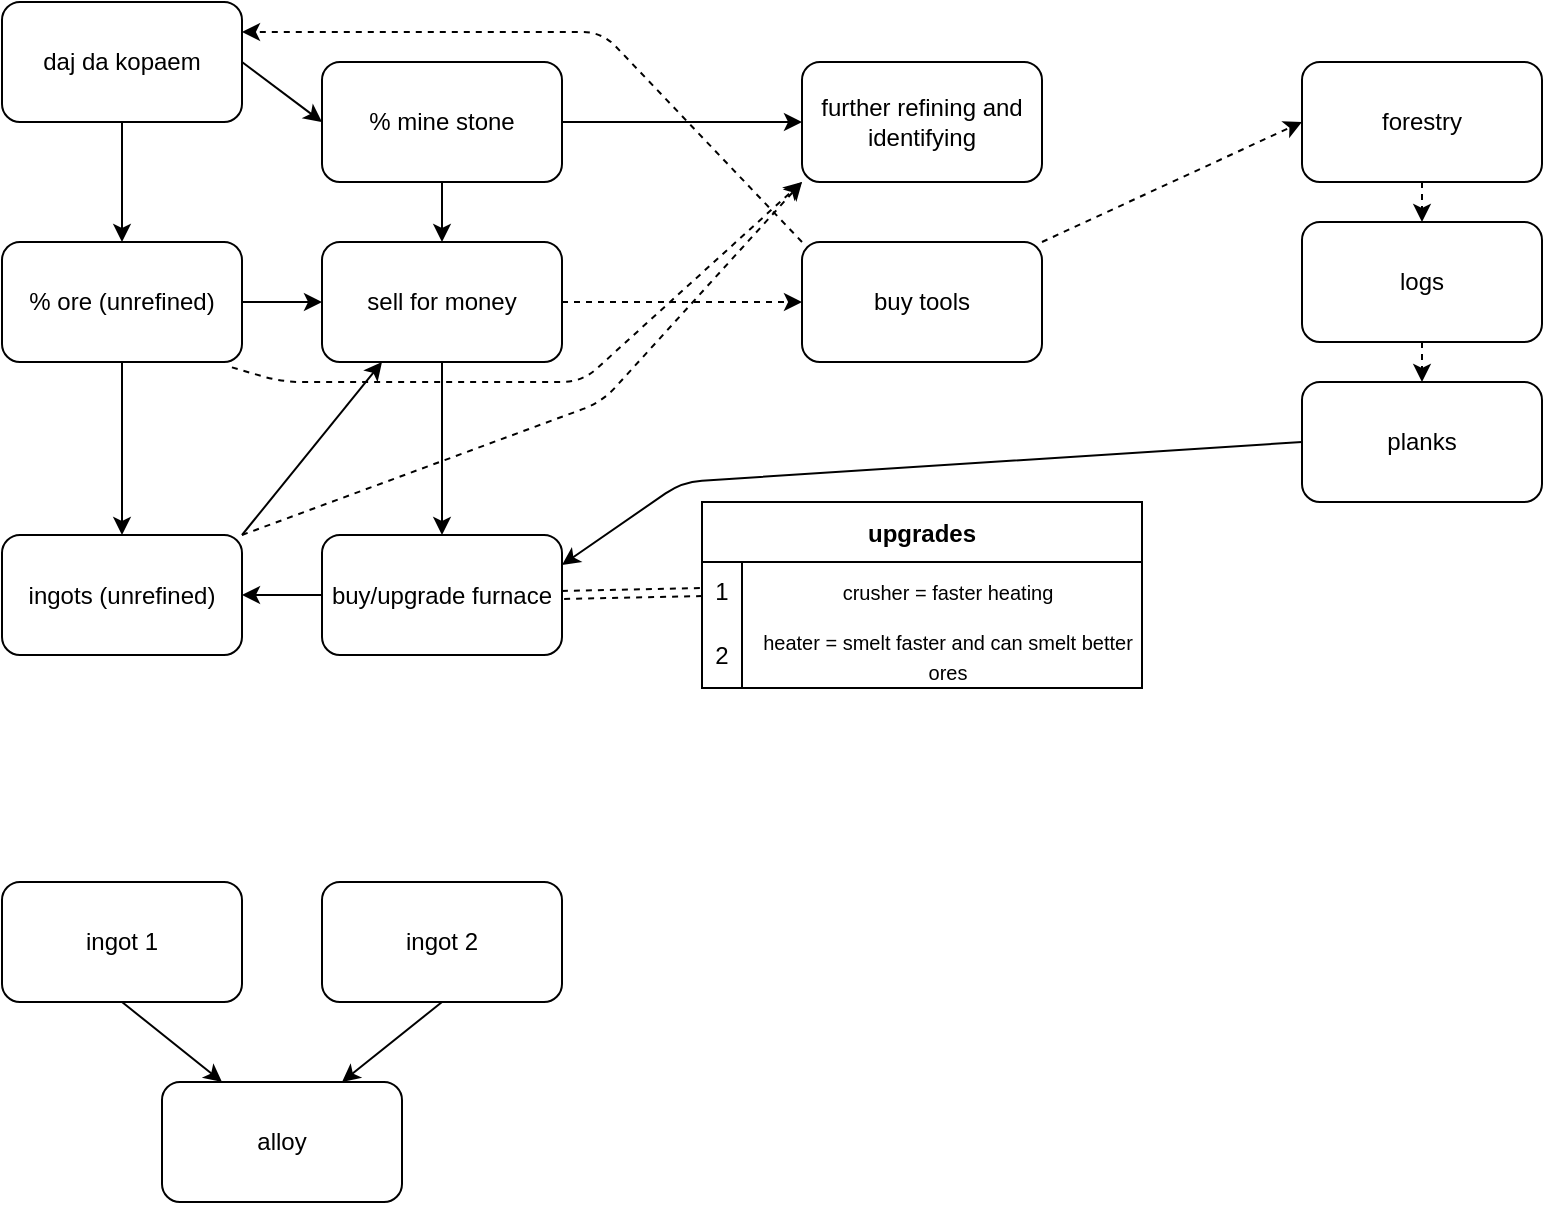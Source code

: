 <mxfile>
    <diagram id="NO4EvTir3MywnuBXI-Pz" name="beginer game loop">
        <mxGraphModel dx="804" dy="607" grid="1" gridSize="10" guides="1" tooltips="1" connect="1" arrows="1" fold="1" page="1" pageScale="1" pageWidth="850" pageHeight="1100" math="0" shadow="0">
            <root>
                <mxCell id="0"/>
                <mxCell id="1" parent="0"/>
                <mxCell id="9" style="edgeStyle=none;html=1;exitX=1;exitY=0.5;exitDx=0;exitDy=0;entryX=0;entryY=0.5;entryDx=0;entryDy=0;" parent="1" source="3" target="6" edge="1">
                    <mxGeometry relative="1" as="geometry"/>
                </mxCell>
                <mxCell id="11" style="edgeStyle=none;html=1;exitX=0.5;exitY=1;exitDx=0;exitDy=0;" parent="1" source="3" target="4" edge="1">
                    <mxGeometry relative="1" as="geometry"/>
                </mxCell>
                <mxCell id="3" value="daj da kopaem" style="rounded=1;whiteSpace=wrap;html=1;" parent="1" vertex="1">
                    <mxGeometry x="40" y="10" width="120" height="60" as="geometry"/>
                </mxCell>
                <mxCell id="13" style="edgeStyle=none;html=1;exitX=1;exitY=0.5;exitDx=0;exitDy=0;" parent="1" source="4" target="5" edge="1">
                    <mxGeometry relative="1" as="geometry"/>
                </mxCell>
                <mxCell id="1tbJOsLMWcNPHLjD6MKt-24" style="edgeStyle=none;html=1;exitX=0.5;exitY=1;exitDx=0;exitDy=0;entryX=0.5;entryY=0;entryDx=0;entryDy=0;" parent="1" source="4" target="2VwgIH1GKMulL0R6UjZV-17" edge="1">
                    <mxGeometry relative="1" as="geometry"/>
                </mxCell>
                <mxCell id="4" value="% ore (unrefined)" style="rounded=1;whiteSpace=wrap;html=1;" parent="1" vertex="1">
                    <mxGeometry x="40" y="130" width="120" height="60" as="geometry"/>
                </mxCell>
                <mxCell id="2VwgIH1GKMulL0R6UjZV-16" style="edgeStyle=none;html=1;exitX=0.5;exitY=1;exitDx=0;exitDy=0;" parent="1" source="5" target="2VwgIH1GKMulL0R6UjZV-15" edge="1">
                    <mxGeometry relative="1" as="geometry"/>
                </mxCell>
                <mxCell id="20" style="edgeStyle=none;html=1;exitX=1;exitY=0.5;exitDx=0;exitDy=0;entryX=0;entryY=0.5;entryDx=0;entryDy=0;dashed=1;" parent="1" source="5" target="19" edge="1">
                    <mxGeometry relative="1" as="geometry"/>
                </mxCell>
                <mxCell id="5" value="sell for money" style="rounded=1;whiteSpace=wrap;html=1;" parent="1" vertex="1">
                    <mxGeometry x="200" y="130" width="120" height="60" as="geometry"/>
                </mxCell>
                <mxCell id="10" style="edgeStyle=none;html=1;exitX=0.5;exitY=1;exitDx=0;exitDy=0;" parent="1" source="6" target="5" edge="1">
                    <mxGeometry relative="1" as="geometry"/>
                </mxCell>
                <mxCell id="15" style="edgeStyle=none;html=1;exitX=1;exitY=0.5;exitDx=0;exitDy=0;entryX=0;entryY=0.5;entryDx=0;entryDy=0;" parent="1" source="6" target="14" edge="1">
                    <mxGeometry relative="1" as="geometry"/>
                </mxCell>
                <mxCell id="6" value="% mine stone" style="rounded=1;whiteSpace=wrap;html=1;" parent="1" vertex="1">
                    <mxGeometry x="200" y="40" width="120" height="60" as="geometry"/>
                </mxCell>
                <mxCell id="14" value="further refining and identifying" style="rounded=1;whiteSpace=wrap;html=1;" parent="1" vertex="1">
                    <mxGeometry x="440" y="40" width="120" height="60" as="geometry"/>
                </mxCell>
                <mxCell id="2VwgIH1GKMulL0R6UjZV-19" style="edgeStyle=none;html=1;exitX=0;exitY=0.5;exitDx=0;exitDy=0;" parent="1" source="2VwgIH1GKMulL0R6UjZV-15" target="2VwgIH1GKMulL0R6UjZV-17" edge="1">
                    <mxGeometry relative="1" as="geometry"/>
                </mxCell>
                <mxCell id="1tbJOsLMWcNPHLjD6MKt-35" style="edgeStyle=none;html=1;exitX=1;exitY=0.5;exitDx=0;exitDy=0;entryX=0;entryY=0.5;entryDx=0;entryDy=0;dashed=1;shape=link;" parent="1" source="2VwgIH1GKMulL0R6UjZV-15" target="1tbJOsLMWcNPHLjD6MKt-26" edge="1">
                    <mxGeometry relative="1" as="geometry"/>
                </mxCell>
                <mxCell id="2VwgIH1GKMulL0R6UjZV-15" value="buy/upgrade furnace" style="rounded=1;whiteSpace=wrap;html=1;" parent="1" vertex="1">
                    <mxGeometry x="200" y="276.5" width="120" height="60" as="geometry"/>
                </mxCell>
                <mxCell id="2VwgIH1GKMulL0R6UjZV-29" style="edgeStyle=none;html=1;exitX=1;exitY=0;exitDx=0;exitDy=0;entryX=0.25;entryY=1;entryDx=0;entryDy=0;" parent="1" source="2VwgIH1GKMulL0R6UjZV-17" target="5" edge="1">
                    <mxGeometry relative="1" as="geometry"/>
                </mxCell>
                <mxCell id="2VwgIH1GKMulL0R6UjZV-30" style="edgeStyle=none;html=1;exitX=1;exitY=0;exitDx=0;exitDy=0;entryX=0;entryY=1;entryDx=0;entryDy=0;dashed=1;" parent="1" source="2VwgIH1GKMulL0R6UjZV-17" target="14" edge="1">
                    <mxGeometry relative="1" as="geometry">
                        <Array as="points">
                            <mxPoint x="340" y="210"/>
                        </Array>
                    </mxGeometry>
                </mxCell>
                <mxCell id="2VwgIH1GKMulL0R6UjZV-17" value="ingots (unrefined)" style="rounded=1;whiteSpace=wrap;html=1;" parent="1" vertex="1">
                    <mxGeometry x="40" y="276.5" width="120" height="60" as="geometry"/>
                </mxCell>
                <mxCell id="2VwgIH1GKMulL0R6UjZV-24" style="edgeStyle=none;html=1;exitX=0.5;exitY=1;exitDx=0;exitDy=0;entryX=0.25;entryY=0;entryDx=0;entryDy=0;" parent="1" source="2VwgIH1GKMulL0R6UjZV-21" target="2VwgIH1GKMulL0R6UjZV-23" edge="1">
                    <mxGeometry relative="1" as="geometry"/>
                </mxCell>
                <mxCell id="2VwgIH1GKMulL0R6UjZV-21" value="ingot 1" style="rounded=1;whiteSpace=wrap;html=1;" parent="1" vertex="1">
                    <mxGeometry x="40" y="450" width="120" height="60" as="geometry"/>
                </mxCell>
                <mxCell id="2VwgIH1GKMulL0R6UjZV-25" style="edgeStyle=none;html=1;exitX=0.5;exitY=1;exitDx=0;exitDy=0;entryX=0.75;entryY=0;entryDx=0;entryDy=0;" parent="1" source="2VwgIH1GKMulL0R6UjZV-22" target="2VwgIH1GKMulL0R6UjZV-23" edge="1">
                    <mxGeometry relative="1" as="geometry"/>
                </mxCell>
                <mxCell id="2VwgIH1GKMulL0R6UjZV-22" value="ingot 2" style="rounded=1;whiteSpace=wrap;html=1;" parent="1" vertex="1">
                    <mxGeometry x="200" y="450" width="120" height="60" as="geometry"/>
                </mxCell>
                <mxCell id="2VwgIH1GKMulL0R6UjZV-23" value="alloy" style="rounded=1;whiteSpace=wrap;html=1;" parent="1" vertex="1">
                    <mxGeometry x="120" y="550" width="120" height="60" as="geometry"/>
                </mxCell>
                <mxCell id="1tbJOsLMWcNPHLjD6MKt-23" style="edgeStyle=none;html=1;entryX=0;entryY=1;entryDx=0;entryDy=0;dashed=1;exitX=0.958;exitY=1.045;exitDx=0;exitDy=0;exitPerimeter=0;" parent="1" source="4" target="14" edge="1">
                    <mxGeometry relative="1" as="geometry">
                        <mxPoint x="160" y="200" as="sourcePoint"/>
                        <Array as="points">
                            <mxPoint x="180" y="200"/>
                            <mxPoint x="330" y="200"/>
                        </Array>
                    </mxGeometry>
                </mxCell>
                <mxCell id="1tbJOsLMWcNPHLjD6MKt-25" value="upgrades" style="shape=table;startSize=30;container=1;collapsible=0;childLayout=tableLayout;fixedRows=1;rowLines=0;fontStyle=1;" parent="1" vertex="1">
                    <mxGeometry x="390" y="260" width="220" height="93" as="geometry"/>
                </mxCell>
                <mxCell id="1tbJOsLMWcNPHLjD6MKt-26" value="" style="shape=tableRow;horizontal=0;startSize=0;swimlaneHead=0;swimlaneBody=0;top=0;left=0;bottom=0;right=0;collapsible=0;dropTarget=0;fillColor=none;points=[[0,0.5],[1,0.5]];portConstraint=eastwest;" parent="1tbJOsLMWcNPHLjD6MKt-25" vertex="1">
                    <mxGeometry y="30" width="220" height="30" as="geometry"/>
                </mxCell>
                <mxCell id="1tbJOsLMWcNPHLjD6MKt-27" value="1" style="shape=partialRectangle;html=1;whiteSpace=wrap;connectable=0;fillColor=none;top=0;left=0;bottom=0;right=0;overflow=hidden;pointerEvents=1;" parent="1tbJOsLMWcNPHLjD6MKt-26" vertex="1">
                    <mxGeometry width="20" height="30" as="geometry">
                        <mxRectangle width="20" height="30" as="alternateBounds"/>
                    </mxGeometry>
                </mxCell>
                <mxCell id="1tbJOsLMWcNPHLjD6MKt-28" value="&lt;font style=&quot;font-size: 10px;&quot;&gt;crusher = faster heating&lt;/font&gt;" style="shape=partialRectangle;html=1;whiteSpace=wrap;connectable=0;fillColor=none;top=0;left=0;bottom=0;right=0;align=center;spacingLeft=6;overflow=hidden;" parent="1tbJOsLMWcNPHLjD6MKt-26" vertex="1">
                    <mxGeometry x="20" width="200" height="30" as="geometry">
                        <mxRectangle width="200" height="30" as="alternateBounds"/>
                    </mxGeometry>
                </mxCell>
                <mxCell id="1tbJOsLMWcNPHLjD6MKt-29" value="" style="shape=tableRow;horizontal=0;startSize=0;swimlaneHead=0;swimlaneBody=0;top=0;left=0;bottom=0;right=0;collapsible=0;dropTarget=0;fillColor=none;points=[[0,0.5],[1,0.5]];portConstraint=eastwest;" parent="1tbJOsLMWcNPHLjD6MKt-25" vertex="1">
                    <mxGeometry y="60" width="220" height="33" as="geometry"/>
                </mxCell>
                <mxCell id="1tbJOsLMWcNPHLjD6MKt-30" value="2" style="shape=partialRectangle;html=1;whiteSpace=wrap;connectable=0;fillColor=none;top=0;left=0;bottom=0;right=0;overflow=hidden;" parent="1tbJOsLMWcNPHLjD6MKt-29" vertex="1">
                    <mxGeometry width="20" height="33" as="geometry">
                        <mxRectangle width="20" height="33" as="alternateBounds"/>
                    </mxGeometry>
                </mxCell>
                <mxCell id="1tbJOsLMWcNPHLjD6MKt-31" value="&lt;font style=&quot;font-size: 10px;&quot;&gt;heater = smelt faster and can smelt better ores&lt;/font&gt;" style="shape=partialRectangle;html=1;whiteSpace=wrap;connectable=0;fillColor=none;top=0;left=0;bottom=0;right=0;align=center;spacingLeft=6;overflow=hidden;" parent="1tbJOsLMWcNPHLjD6MKt-29" vertex="1">
                    <mxGeometry x="20" width="200" height="33" as="geometry">
                        <mxRectangle width="200" height="33" as="alternateBounds"/>
                    </mxGeometry>
                </mxCell>
                <mxCell id="16" style="edgeStyle=none;html=1;exitX=0.5;exitY=1;exitDx=0;exitDy=0;entryX=0.5;entryY=0;entryDx=0;entryDy=0;dashed=1;" parent="1" source="2VwgIH1GKMulL0R6UjZV-31" target="2VwgIH1GKMulL0R6UjZV-32" edge="1">
                    <mxGeometry relative="1" as="geometry"/>
                </mxCell>
                <mxCell id="2VwgIH1GKMulL0R6UjZV-31" value="forestry" style="rounded=1;whiteSpace=wrap;html=1;" parent="1" vertex="1">
                    <mxGeometry x="690" y="40" width="120" height="60" as="geometry"/>
                </mxCell>
                <mxCell id="17" style="edgeStyle=none;html=1;exitX=0.5;exitY=1;exitDx=0;exitDy=0;entryX=0.5;entryY=0;entryDx=0;entryDy=0;dashed=1;" parent="1" source="2VwgIH1GKMulL0R6UjZV-32" target="2VwgIH1GKMulL0R6UjZV-33" edge="1">
                    <mxGeometry relative="1" as="geometry"/>
                </mxCell>
                <mxCell id="2VwgIH1GKMulL0R6UjZV-32" value="logs" style="rounded=1;whiteSpace=wrap;html=1;" parent="1" vertex="1">
                    <mxGeometry x="690" y="120" width="120" height="60" as="geometry"/>
                </mxCell>
                <mxCell id="2VwgIH1GKMulL0R6UjZV-34" style="edgeStyle=none;html=1;exitX=0;exitY=0.5;exitDx=0;exitDy=0;entryX=1;entryY=0.25;entryDx=0;entryDy=0;" parent="1" source="2VwgIH1GKMulL0R6UjZV-33" target="2VwgIH1GKMulL0R6UjZV-15" edge="1">
                    <mxGeometry relative="1" as="geometry">
                        <Array as="points">
                            <mxPoint x="380" y="250"/>
                        </Array>
                    </mxGeometry>
                </mxCell>
                <mxCell id="2VwgIH1GKMulL0R6UjZV-33" value="planks" style="rounded=1;whiteSpace=wrap;html=1;" parent="1" vertex="1">
                    <mxGeometry x="690" y="200" width="120" height="60" as="geometry"/>
                </mxCell>
                <mxCell id="21" style="edgeStyle=none;html=1;exitX=1;exitY=0;exitDx=0;exitDy=0;entryX=0;entryY=0.5;entryDx=0;entryDy=0;dashed=1;" parent="1" source="19" target="2VwgIH1GKMulL0R6UjZV-31" edge="1">
                    <mxGeometry relative="1" as="geometry"/>
                </mxCell>
                <mxCell id="22" style="edgeStyle=none;html=1;exitX=0;exitY=0;exitDx=0;exitDy=0;entryX=1;entryY=0.25;entryDx=0;entryDy=0;dashed=1;" parent="1" source="19" target="3" edge="1">
                    <mxGeometry relative="1" as="geometry">
                        <Array as="points">
                            <mxPoint x="340" y="25"/>
                        </Array>
                    </mxGeometry>
                </mxCell>
                <mxCell id="19" value="buy tools" style="rounded=1;whiteSpace=wrap;html=1;" parent="1" vertex="1">
                    <mxGeometry x="440" y="130" width="120" height="60" as="geometry"/>
                </mxCell>
            </root>
        </mxGraphModel>
    </diagram>
    <diagram id="aMapCNxE19EyHUPNvSmE" name="metals">
        <mxGraphModel dx="539" dy="1519" grid="1" gridSize="10" guides="1" tooltips="1" connect="1" arrows="1" fold="1" page="1" pageScale="1" pageWidth="850" pageHeight="1100" math="0" shadow="0">
            <root>
                <mxCell id="0"/>
                <mxCell id="1" parent="0"/>
                <mxCell id="oyONASFzQRga8_ShCUs0-14" value="ore -&gt; ingot -&gt; formula" style="shape=table;startSize=30;container=1;collapsible=1;childLayout=tableLayout;fillColor=none;fontSize=10;arcSize=15;fixedRows=0;portConstraintRotation=0;" parent="1" vertex="1">
                    <mxGeometry x="30" y="-1090" width="220" height="410" as="geometry">
                        <mxRectangle x="30" y="-1090" width="180" height="30" as="alternateBounds"/>
                    </mxGeometry>
                </mxCell>
                <mxCell id="oyONASFzQRga8_ShCUs0-15" value="" style="shape=tableRow;horizontal=0;startSize=0;swimlaneHead=0;swimlaneBody=0;top=0;left=0;bottom=0;right=0;collapsible=0;dropTarget=0;fillColor=none;points=[[0,0.5],[1,0.5]];portConstraint=eastwest;fontSize=10;" parent="oyONASFzQRga8_ShCUs0-14" vertex="1">
                    <mxGeometry y="30" width="220" height="20" as="geometry"/>
                </mxCell>
                <mxCell id="oyONASFzQRga8_ShCUs0-16" value="&lt;span style=&quot;color: rgb(209, 213, 219); font-family: Söhne, ui-sans-serif, system-ui, -apple-system, &amp;quot;Segoe UI&amp;quot;, Roboto, Ubuntu, Cantarell, &amp;quot;Noto Sans&amp;quot;, sans-serif, &amp;quot;Helvetica Neue&amp;quot;, Arial, &amp;quot;Apple Color Emoji&amp;quot;, &amp;quot;Segoe UI Emoji&amp;quot;, &amp;quot;Segoe UI Symbol&amp;quot;, &amp;quot;Noto Color Emoji&amp;quot;;&quot;&gt;&lt;font style=&quot;&quot;&gt;Hematite &lt;sup style=&quot;&quot;&gt;&lt;font style=&quot;font-size: 6px;&quot;&gt;(Fe203)&lt;/font&gt;&lt;/sup&gt;&lt;/font&gt;&lt;/span&gt;" style="shape=partialRectangle;html=1;whiteSpace=wrap;connectable=0;overflow=hidden;fillColor=none;top=0;left=0;bottom=0;right=0;pointerEvents=1;fontSize=10;align=center;" parent="oyONASFzQRga8_ShCUs0-15" vertex="1">
                    <mxGeometry width="109" height="20" as="geometry">
                        <mxRectangle width="109" height="20" as="alternateBounds"/>
                    </mxGeometry>
                </mxCell>
                <mxCell id="oyONASFzQRga8_ShCUs0-17" value="Iron" style="shape=partialRectangle;html=1;whiteSpace=wrap;connectable=0;overflow=hidden;fillColor=none;top=0;left=0;bottom=0;right=0;pointerEvents=1;fontSize=10;" parent="oyONASFzQRga8_ShCUs0-15" vertex="1">
                    <mxGeometry x="109" width="61" height="20" as="geometry">
                        <mxRectangle width="61" height="20" as="alternateBounds"/>
                    </mxGeometry>
                </mxCell>
                <mxCell id="oyONASFzQRga8_ShCUs0-79" value="Fe" style="shape=partialRectangle;html=1;whiteSpace=wrap;connectable=0;overflow=hidden;fillColor=none;top=0;left=0;bottom=0;right=0;pointerEvents=1;fontSize=10;" parent="oyONASFzQRga8_ShCUs0-15" vertex="1">
                    <mxGeometry x="170" width="50" height="20" as="geometry">
                        <mxRectangle width="50" height="20" as="alternateBounds"/>
                    </mxGeometry>
                </mxCell>
                <mxCell id="oyONASFzQRga8_ShCUs0-18" value="" style="shape=tableRow;horizontal=0;startSize=0;swimlaneHead=0;swimlaneBody=0;top=0;left=0;bottom=0;right=0;collapsible=0;dropTarget=0;fillColor=none;points=[[0,0.5],[1,0.5]];portConstraint=eastwest;fontSize=10;" parent="oyONASFzQRga8_ShCUs0-14" vertex="1">
                    <mxGeometry y="50" width="220" height="20" as="geometry"/>
                </mxCell>
                <mxCell id="oyONASFzQRga8_ShCUs0-19" value="Malachite&amp;nbsp;&lt;span style=&quot;color: rgb(209, 213, 219); font-family: Söhne, ui-sans-serif, system-ui, -apple-system, &amp;quot;Segoe UI&amp;quot;, Roboto, Ubuntu, Cantarell, &amp;quot;Noto Sans&amp;quot;, sans-serif, &amp;quot;Helvetica Neue&amp;quot;, Arial, &amp;quot;Apple Color Emoji&amp;quot;, &amp;quot;Segoe UI Emoji&amp;quot;, &amp;quot;Segoe UI Symbol&amp;quot;, &amp;quot;Noto Color Emoji&amp;quot;; text-align: start;&quot;&gt;&lt;font style=&quot;&quot;&gt;&lt;sup style=&quot;&quot;&gt;&lt;span style=&quot;font-size: 6px;&quot;&gt;(Cu&lt;/span&gt;&lt;font style=&quot;font-size: 6px;&quot;&gt;2&lt;/font&gt;&lt;span style=&quot;font-size: 6px;&quot;&gt;CO3(OH)2)&lt;/span&gt;&lt;/sup&gt;&lt;/font&gt;&lt;/span&gt;" style="shape=partialRectangle;html=1;whiteSpace=wrap;connectable=0;overflow=hidden;fillColor=none;top=0;left=0;bottom=0;right=0;pointerEvents=1;fontSize=10;" parent="oyONASFzQRga8_ShCUs0-18" vertex="1">
                    <mxGeometry width="109" height="20" as="geometry">
                        <mxRectangle width="109" height="20" as="alternateBounds"/>
                    </mxGeometry>
                </mxCell>
                <mxCell id="oyONASFzQRga8_ShCUs0-20" value="Copper" style="shape=partialRectangle;html=1;whiteSpace=wrap;connectable=0;overflow=hidden;fillColor=none;top=0;left=0;bottom=0;right=0;pointerEvents=1;fontSize=10;" parent="oyONASFzQRga8_ShCUs0-18" vertex="1">
                    <mxGeometry x="109" width="61" height="20" as="geometry">
                        <mxRectangle width="61" height="20" as="alternateBounds"/>
                    </mxGeometry>
                </mxCell>
                <mxCell id="oyONASFzQRga8_ShCUs0-80" value="Cu" style="shape=partialRectangle;html=1;whiteSpace=wrap;connectable=0;overflow=hidden;fillColor=none;top=0;left=0;bottom=0;right=0;pointerEvents=1;fontSize=10;" parent="oyONASFzQRga8_ShCUs0-18" vertex="1">
                    <mxGeometry x="170" width="50" height="20" as="geometry">
                        <mxRectangle width="50" height="20" as="alternateBounds"/>
                    </mxGeometry>
                </mxCell>
                <mxCell id="oyONASFzQRga8_ShCUs0-21" value="" style="shape=tableRow;horizontal=0;startSize=0;swimlaneHead=0;swimlaneBody=0;top=0;left=0;bottom=0;right=0;collapsible=0;dropTarget=0;fillColor=none;points=[[0,0.5],[1,0.5]];portConstraint=eastwest;fontSize=10;" parent="oyONASFzQRga8_ShCUs0-14" vertex="1">
                    <mxGeometry y="70" width="220" height="20" as="geometry"/>
                </mxCell>
                <mxCell id="oyONASFzQRga8_ShCUs0-22" value="Cassiterite&amp;nbsp;&lt;sup style=&quot;&quot;&gt;&lt;font style=&quot;font-size: 6px;&quot;&gt;(SnO2)&lt;/font&gt;&lt;/sup&gt;" style="shape=partialRectangle;html=1;whiteSpace=wrap;connectable=0;overflow=hidden;fillColor=none;top=0;left=0;bottom=0;right=0;pointerEvents=1;fontSize=10;" parent="oyONASFzQRga8_ShCUs0-21" vertex="1">
                    <mxGeometry width="109" height="20" as="geometry">
                        <mxRectangle width="109" height="20" as="alternateBounds"/>
                    </mxGeometry>
                </mxCell>
                <mxCell id="oyONASFzQRga8_ShCUs0-23" value="Tin" style="shape=partialRectangle;html=1;whiteSpace=wrap;connectable=0;overflow=hidden;fillColor=none;top=0;left=0;bottom=0;right=0;pointerEvents=1;fontSize=10;" parent="oyONASFzQRga8_ShCUs0-21" vertex="1">
                    <mxGeometry x="109" width="61" height="20" as="geometry">
                        <mxRectangle width="61" height="20" as="alternateBounds"/>
                    </mxGeometry>
                </mxCell>
                <mxCell id="oyONASFzQRga8_ShCUs0-81" value="Sn" style="shape=partialRectangle;html=1;whiteSpace=wrap;connectable=0;overflow=hidden;fillColor=none;top=0;left=0;bottom=0;right=0;pointerEvents=1;fontSize=10;" parent="oyONASFzQRga8_ShCUs0-21" vertex="1">
                    <mxGeometry x="170" width="50" height="20" as="geometry">
                        <mxRectangle width="50" height="20" as="alternateBounds"/>
                    </mxGeometry>
                </mxCell>
                <mxCell id="oyONASFzQRga8_ShCUs0-24" value="" style="shape=tableRow;horizontal=0;startSize=0;swimlaneHead=0;swimlaneBody=0;top=0;left=0;bottom=0;right=0;collapsible=0;dropTarget=0;fillColor=none;points=[[0,0.5],[1,0.5]];portConstraint=eastwest;fontSize=10;" parent="oyONASFzQRga8_ShCUs0-14" vertex="1">
                    <mxGeometry y="90" width="220" height="20" as="geometry"/>
                </mxCell>
                <mxCell id="oyONASFzQRga8_ShCUs0-25" value="Gold" style="shape=partialRectangle;html=1;whiteSpace=wrap;connectable=0;overflow=hidden;fillColor=none;top=0;left=0;bottom=0;right=0;pointerEvents=1;fontSize=10;" parent="oyONASFzQRga8_ShCUs0-24" vertex="1">
                    <mxGeometry width="109" height="20" as="geometry">
                        <mxRectangle width="109" height="20" as="alternateBounds"/>
                    </mxGeometry>
                </mxCell>
                <mxCell id="oyONASFzQRga8_ShCUs0-26" value="Gold" style="shape=partialRectangle;html=1;whiteSpace=wrap;connectable=0;overflow=hidden;fillColor=none;top=0;left=0;bottom=0;right=0;pointerEvents=1;fontSize=10;" parent="oyONASFzQRga8_ShCUs0-24" vertex="1">
                    <mxGeometry x="109" width="61" height="20" as="geometry">
                        <mxRectangle width="61" height="20" as="alternateBounds"/>
                    </mxGeometry>
                </mxCell>
                <mxCell id="oyONASFzQRga8_ShCUs0-82" value="Au" style="shape=partialRectangle;html=1;whiteSpace=wrap;connectable=0;overflow=hidden;fillColor=none;top=0;left=0;bottom=0;right=0;pointerEvents=1;fontSize=10;" parent="oyONASFzQRga8_ShCUs0-24" vertex="1">
                    <mxGeometry x="170" width="50" height="20" as="geometry">
                        <mxRectangle width="50" height="20" as="alternateBounds"/>
                    </mxGeometry>
                </mxCell>
                <mxCell id="oyONASFzQRga8_ShCUs0-27" value="" style="shape=tableRow;horizontal=0;startSize=0;swimlaneHead=0;swimlaneBody=0;top=0;left=0;bottom=0;right=0;collapsible=0;dropTarget=0;fillColor=none;points=[[0,0.5],[1,0.5]];portConstraint=eastwest;fontSize=10;" parent="oyONASFzQRga8_ShCUs0-14" vertex="1">
                    <mxGeometry y="110" width="220" height="20" as="geometry"/>
                </mxCell>
                <mxCell id="oyONASFzQRga8_ShCUs0-28" value="" style="shape=partialRectangle;html=1;whiteSpace=wrap;connectable=0;overflow=hidden;fillColor=none;top=0;left=0;bottom=0;right=0;pointerEvents=1;fontSize=10;" parent="oyONASFzQRga8_ShCUs0-27" vertex="1">
                    <mxGeometry width="109" height="20" as="geometry">
                        <mxRectangle width="109" height="20" as="alternateBounds"/>
                    </mxGeometry>
                </mxCell>
                <mxCell id="oyONASFzQRga8_ShCUs0-29" value="" style="shape=partialRectangle;html=1;whiteSpace=wrap;connectable=0;overflow=hidden;fillColor=none;top=0;left=0;bottom=0;right=0;pointerEvents=1;fontSize=10;" parent="oyONASFzQRga8_ShCUs0-27" vertex="1">
                    <mxGeometry x="109" width="61" height="20" as="geometry">
                        <mxRectangle width="61" height="20" as="alternateBounds"/>
                    </mxGeometry>
                </mxCell>
                <mxCell id="oyONASFzQRga8_ShCUs0-83" style="shape=partialRectangle;html=1;whiteSpace=wrap;connectable=0;overflow=hidden;fillColor=none;top=0;left=0;bottom=0;right=0;pointerEvents=1;fontSize=10;" parent="oyONASFzQRga8_ShCUs0-27" vertex="1">
                    <mxGeometry x="170" width="50" height="20" as="geometry">
                        <mxRectangle width="50" height="20" as="alternateBounds"/>
                    </mxGeometry>
                </mxCell>
                <mxCell id="oyONASFzQRga8_ShCUs0-30" value="" style="shape=tableRow;horizontal=0;startSize=0;swimlaneHead=0;swimlaneBody=0;top=0;left=0;bottom=0;right=0;collapsible=0;dropTarget=0;fillColor=none;points=[[0,0.5],[1,0.5]];portConstraint=eastwest;fontSize=10;" parent="oyONASFzQRga8_ShCUs0-14" vertex="1">
                    <mxGeometry y="130" width="220" height="20" as="geometry"/>
                </mxCell>
                <mxCell id="oyONASFzQRga8_ShCUs0-31" value="" style="shape=partialRectangle;html=1;whiteSpace=wrap;connectable=0;overflow=hidden;fillColor=none;top=0;left=0;bottom=0;right=0;pointerEvents=1;fontSize=10;" parent="oyONASFzQRga8_ShCUs0-30" vertex="1">
                    <mxGeometry width="109" height="20" as="geometry">
                        <mxRectangle width="109" height="20" as="alternateBounds"/>
                    </mxGeometry>
                </mxCell>
                <mxCell id="oyONASFzQRga8_ShCUs0-32" value="" style="shape=partialRectangle;html=1;whiteSpace=wrap;connectable=0;overflow=hidden;fillColor=none;top=0;left=0;bottom=0;right=0;pointerEvents=1;fontSize=10;" parent="oyONASFzQRga8_ShCUs0-30" vertex="1">
                    <mxGeometry x="109" width="61" height="20" as="geometry">
                        <mxRectangle width="61" height="20" as="alternateBounds"/>
                    </mxGeometry>
                </mxCell>
                <mxCell id="oyONASFzQRga8_ShCUs0-84" style="shape=partialRectangle;html=1;whiteSpace=wrap;connectable=0;overflow=hidden;fillColor=none;top=0;left=0;bottom=0;right=0;pointerEvents=1;fontSize=10;" parent="oyONASFzQRga8_ShCUs0-30" vertex="1">
                    <mxGeometry x="170" width="50" height="20" as="geometry">
                        <mxRectangle width="50" height="20" as="alternateBounds"/>
                    </mxGeometry>
                </mxCell>
                <mxCell id="oyONASFzQRga8_ShCUs0-33" value="" style="shape=tableRow;horizontal=0;startSize=0;swimlaneHead=0;swimlaneBody=0;top=0;left=0;bottom=0;right=0;collapsible=0;dropTarget=0;fillColor=none;points=[[0,0.5],[1,0.5]];portConstraint=eastwest;fontSize=10;" parent="oyONASFzQRga8_ShCUs0-14" vertex="1">
                    <mxGeometry y="150" width="220" height="20" as="geometry"/>
                </mxCell>
                <mxCell id="oyONASFzQRga8_ShCUs0-34" value="" style="shape=partialRectangle;html=1;whiteSpace=wrap;connectable=0;overflow=hidden;fillColor=none;top=0;left=0;bottom=0;right=0;pointerEvents=1;fontSize=10;" parent="oyONASFzQRga8_ShCUs0-33" vertex="1">
                    <mxGeometry width="109" height="20" as="geometry">
                        <mxRectangle width="109" height="20" as="alternateBounds"/>
                    </mxGeometry>
                </mxCell>
                <mxCell id="oyONASFzQRga8_ShCUs0-35" value="" style="shape=partialRectangle;html=1;whiteSpace=wrap;connectable=0;overflow=hidden;fillColor=none;top=0;left=0;bottom=0;right=0;pointerEvents=1;fontSize=10;" parent="oyONASFzQRga8_ShCUs0-33" vertex="1">
                    <mxGeometry x="109" width="61" height="20" as="geometry">
                        <mxRectangle width="61" height="20" as="alternateBounds"/>
                    </mxGeometry>
                </mxCell>
                <mxCell id="oyONASFzQRga8_ShCUs0-85" style="shape=partialRectangle;html=1;whiteSpace=wrap;connectable=0;overflow=hidden;fillColor=none;top=0;left=0;bottom=0;right=0;pointerEvents=1;fontSize=10;" parent="oyONASFzQRga8_ShCUs0-33" vertex="1">
                    <mxGeometry x="170" width="50" height="20" as="geometry">
                        <mxRectangle width="50" height="20" as="alternateBounds"/>
                    </mxGeometry>
                </mxCell>
                <mxCell id="oyONASFzQRga8_ShCUs0-36" value="" style="shape=tableRow;horizontal=0;startSize=0;swimlaneHead=0;swimlaneBody=0;top=0;left=0;bottom=0;right=0;collapsible=0;dropTarget=0;fillColor=none;points=[[0,0.5],[1,0.5]];portConstraint=eastwest;fontSize=10;" parent="oyONASFzQRga8_ShCUs0-14" vertex="1">
                    <mxGeometry y="170" width="220" height="20" as="geometry"/>
                </mxCell>
                <mxCell id="oyONASFzQRga8_ShCUs0-37" value="" style="shape=partialRectangle;html=1;whiteSpace=wrap;connectable=0;overflow=hidden;fillColor=none;top=0;left=0;bottom=0;right=0;pointerEvents=1;fontSize=10;" parent="oyONASFzQRga8_ShCUs0-36" vertex="1">
                    <mxGeometry width="109" height="20" as="geometry">
                        <mxRectangle width="109" height="20" as="alternateBounds"/>
                    </mxGeometry>
                </mxCell>
                <mxCell id="oyONASFzQRga8_ShCUs0-38" value="" style="shape=partialRectangle;html=1;whiteSpace=wrap;connectable=0;overflow=hidden;fillColor=none;top=0;left=0;bottom=0;right=0;pointerEvents=1;fontSize=10;" parent="oyONASFzQRga8_ShCUs0-36" vertex="1">
                    <mxGeometry x="109" width="61" height="20" as="geometry">
                        <mxRectangle width="61" height="20" as="alternateBounds"/>
                    </mxGeometry>
                </mxCell>
                <mxCell id="oyONASFzQRga8_ShCUs0-86" style="shape=partialRectangle;html=1;whiteSpace=wrap;connectable=0;overflow=hidden;fillColor=none;top=0;left=0;bottom=0;right=0;pointerEvents=1;fontSize=10;" parent="oyONASFzQRga8_ShCUs0-36" vertex="1">
                    <mxGeometry x="170" width="50" height="20" as="geometry">
                        <mxRectangle width="50" height="20" as="alternateBounds"/>
                    </mxGeometry>
                </mxCell>
                <mxCell id="oyONASFzQRga8_ShCUs0-39" value="" style="shape=tableRow;horizontal=0;startSize=0;swimlaneHead=0;swimlaneBody=0;top=0;left=0;bottom=0;right=0;collapsible=0;dropTarget=0;fillColor=none;points=[[0,0.5],[1,0.5]];portConstraint=eastwest;fontSize=10;" parent="oyONASFzQRga8_ShCUs0-14" vertex="1">
                    <mxGeometry y="190" width="220" height="20" as="geometry"/>
                </mxCell>
                <mxCell id="oyONASFzQRga8_ShCUs0-40" value="" style="shape=partialRectangle;html=1;whiteSpace=wrap;connectable=0;overflow=hidden;fillColor=none;top=0;left=0;bottom=0;right=0;pointerEvents=1;fontSize=10;" parent="oyONASFzQRga8_ShCUs0-39" vertex="1">
                    <mxGeometry width="109" height="20" as="geometry">
                        <mxRectangle width="109" height="20" as="alternateBounds"/>
                    </mxGeometry>
                </mxCell>
                <mxCell id="oyONASFzQRga8_ShCUs0-41" value="" style="shape=partialRectangle;html=1;whiteSpace=wrap;connectable=0;overflow=hidden;fillColor=none;top=0;left=0;bottom=0;right=0;pointerEvents=1;fontSize=10;" parent="oyONASFzQRga8_ShCUs0-39" vertex="1">
                    <mxGeometry x="109" width="61" height="20" as="geometry">
                        <mxRectangle width="61" height="20" as="alternateBounds"/>
                    </mxGeometry>
                </mxCell>
                <mxCell id="oyONASFzQRga8_ShCUs0-87" style="shape=partialRectangle;html=1;whiteSpace=wrap;connectable=0;overflow=hidden;fillColor=none;top=0;left=0;bottom=0;right=0;pointerEvents=1;fontSize=10;" parent="oyONASFzQRga8_ShCUs0-39" vertex="1">
                    <mxGeometry x="170" width="50" height="20" as="geometry">
                        <mxRectangle width="50" height="20" as="alternateBounds"/>
                    </mxGeometry>
                </mxCell>
                <mxCell id="oyONASFzQRga8_ShCUs0-42" value="" style="shape=tableRow;horizontal=0;startSize=0;swimlaneHead=0;swimlaneBody=0;top=0;left=0;bottom=0;right=0;collapsible=0;dropTarget=0;fillColor=none;points=[[0,0.5],[1,0.5]];portConstraint=eastwest;fontSize=10;" parent="oyONASFzQRga8_ShCUs0-14" vertex="1">
                    <mxGeometry y="210" width="220" height="20" as="geometry"/>
                </mxCell>
                <mxCell id="oyONASFzQRga8_ShCUs0-43" value="" style="shape=partialRectangle;html=1;whiteSpace=wrap;connectable=0;overflow=hidden;fillColor=none;top=0;left=0;bottom=0;right=0;pointerEvents=1;fontSize=10;" parent="oyONASFzQRga8_ShCUs0-42" vertex="1">
                    <mxGeometry width="109" height="20" as="geometry">
                        <mxRectangle width="109" height="20" as="alternateBounds"/>
                    </mxGeometry>
                </mxCell>
                <mxCell id="oyONASFzQRga8_ShCUs0-44" value="" style="shape=partialRectangle;html=1;whiteSpace=wrap;connectable=0;overflow=hidden;fillColor=none;top=0;left=0;bottom=0;right=0;pointerEvents=1;fontSize=10;" parent="oyONASFzQRga8_ShCUs0-42" vertex="1">
                    <mxGeometry x="109" width="61" height="20" as="geometry">
                        <mxRectangle width="61" height="20" as="alternateBounds"/>
                    </mxGeometry>
                </mxCell>
                <mxCell id="oyONASFzQRga8_ShCUs0-88" style="shape=partialRectangle;html=1;whiteSpace=wrap;connectable=0;overflow=hidden;fillColor=none;top=0;left=0;bottom=0;right=0;pointerEvents=1;fontSize=10;" parent="oyONASFzQRga8_ShCUs0-42" vertex="1">
                    <mxGeometry x="170" width="50" height="20" as="geometry">
                        <mxRectangle width="50" height="20" as="alternateBounds"/>
                    </mxGeometry>
                </mxCell>
                <mxCell id="oyONASFzQRga8_ShCUs0-45" value="" style="shape=tableRow;horizontal=0;startSize=0;swimlaneHead=0;swimlaneBody=0;top=0;left=0;bottom=0;right=0;collapsible=0;dropTarget=0;fillColor=none;points=[[0,0.5],[1,0.5]];portConstraint=eastwest;fontSize=10;" parent="oyONASFzQRga8_ShCUs0-14" vertex="1">
                    <mxGeometry y="230" width="220" height="20" as="geometry"/>
                </mxCell>
                <mxCell id="oyONASFzQRga8_ShCUs0-46" value="" style="shape=partialRectangle;html=1;whiteSpace=wrap;connectable=0;overflow=hidden;fillColor=none;top=0;left=0;bottom=0;right=0;pointerEvents=1;fontSize=10;" parent="oyONASFzQRga8_ShCUs0-45" vertex="1">
                    <mxGeometry width="109" height="20" as="geometry">
                        <mxRectangle width="109" height="20" as="alternateBounds"/>
                    </mxGeometry>
                </mxCell>
                <mxCell id="oyONASFzQRga8_ShCUs0-47" value="" style="shape=partialRectangle;html=1;whiteSpace=wrap;connectable=0;overflow=hidden;fillColor=none;top=0;left=0;bottom=0;right=0;pointerEvents=1;fontSize=10;" parent="oyONASFzQRga8_ShCUs0-45" vertex="1">
                    <mxGeometry x="109" width="61" height="20" as="geometry">
                        <mxRectangle width="61" height="20" as="alternateBounds"/>
                    </mxGeometry>
                </mxCell>
                <mxCell id="oyONASFzQRga8_ShCUs0-89" style="shape=partialRectangle;html=1;whiteSpace=wrap;connectable=0;overflow=hidden;fillColor=none;top=0;left=0;bottom=0;right=0;pointerEvents=1;fontSize=10;" parent="oyONASFzQRga8_ShCUs0-45" vertex="1">
                    <mxGeometry x="170" width="50" height="20" as="geometry">
                        <mxRectangle width="50" height="20" as="alternateBounds"/>
                    </mxGeometry>
                </mxCell>
                <mxCell id="oyONASFzQRga8_ShCUs0-48" value="" style="shape=tableRow;horizontal=0;startSize=0;swimlaneHead=0;swimlaneBody=0;top=0;left=0;bottom=0;right=0;collapsible=0;dropTarget=0;fillColor=none;points=[[0,0.5],[1,0.5]];portConstraint=eastwest;fontSize=10;" parent="oyONASFzQRga8_ShCUs0-14" vertex="1">
                    <mxGeometry y="250" width="220" height="20" as="geometry"/>
                </mxCell>
                <mxCell id="oyONASFzQRga8_ShCUs0-49" value="" style="shape=partialRectangle;html=1;whiteSpace=wrap;connectable=0;overflow=hidden;fillColor=none;top=0;left=0;bottom=0;right=0;pointerEvents=1;fontSize=10;" parent="oyONASFzQRga8_ShCUs0-48" vertex="1">
                    <mxGeometry width="109" height="20" as="geometry">
                        <mxRectangle width="109" height="20" as="alternateBounds"/>
                    </mxGeometry>
                </mxCell>
                <mxCell id="oyONASFzQRga8_ShCUs0-50" value="" style="shape=partialRectangle;html=1;whiteSpace=wrap;connectable=0;overflow=hidden;fillColor=none;top=0;left=0;bottom=0;right=0;pointerEvents=1;fontSize=10;" parent="oyONASFzQRga8_ShCUs0-48" vertex="1">
                    <mxGeometry x="109" width="61" height="20" as="geometry">
                        <mxRectangle width="61" height="20" as="alternateBounds"/>
                    </mxGeometry>
                </mxCell>
                <mxCell id="oyONASFzQRga8_ShCUs0-90" style="shape=partialRectangle;html=1;whiteSpace=wrap;connectable=0;overflow=hidden;fillColor=none;top=0;left=0;bottom=0;right=0;pointerEvents=1;fontSize=10;" parent="oyONASFzQRga8_ShCUs0-48" vertex="1">
                    <mxGeometry x="170" width="50" height="20" as="geometry">
                        <mxRectangle width="50" height="20" as="alternateBounds"/>
                    </mxGeometry>
                </mxCell>
                <mxCell id="oyONASFzQRga8_ShCUs0-51" value="" style="shape=tableRow;horizontal=0;startSize=0;swimlaneHead=0;swimlaneBody=0;top=0;left=0;bottom=0;right=0;collapsible=0;dropTarget=0;fillColor=none;points=[[0,0.5],[1,0.5]];portConstraint=eastwest;fontSize=10;" parent="oyONASFzQRga8_ShCUs0-14" vertex="1">
                    <mxGeometry y="270" width="220" height="20" as="geometry"/>
                </mxCell>
                <mxCell id="oyONASFzQRga8_ShCUs0-52" value="" style="shape=partialRectangle;html=1;whiteSpace=wrap;connectable=0;overflow=hidden;fillColor=none;top=0;left=0;bottom=0;right=0;pointerEvents=1;fontSize=10;" parent="oyONASFzQRga8_ShCUs0-51" vertex="1">
                    <mxGeometry width="109" height="20" as="geometry">
                        <mxRectangle width="109" height="20" as="alternateBounds"/>
                    </mxGeometry>
                </mxCell>
                <mxCell id="oyONASFzQRga8_ShCUs0-53" value="" style="shape=partialRectangle;html=1;whiteSpace=wrap;connectable=0;overflow=hidden;fillColor=none;top=0;left=0;bottom=0;right=0;pointerEvents=1;fontSize=10;" parent="oyONASFzQRga8_ShCUs0-51" vertex="1">
                    <mxGeometry x="109" width="61" height="20" as="geometry">
                        <mxRectangle width="61" height="20" as="alternateBounds"/>
                    </mxGeometry>
                </mxCell>
                <mxCell id="oyONASFzQRga8_ShCUs0-91" style="shape=partialRectangle;html=1;whiteSpace=wrap;connectable=0;overflow=hidden;fillColor=none;top=0;left=0;bottom=0;right=0;pointerEvents=1;fontSize=10;" parent="oyONASFzQRga8_ShCUs0-51" vertex="1">
                    <mxGeometry x="170" width="50" height="20" as="geometry">
                        <mxRectangle width="50" height="20" as="alternateBounds"/>
                    </mxGeometry>
                </mxCell>
                <mxCell id="oyONASFzQRga8_ShCUs0-54" value="" style="shape=tableRow;horizontal=0;startSize=0;swimlaneHead=0;swimlaneBody=0;top=0;left=0;bottom=0;right=0;collapsible=0;dropTarget=0;fillColor=none;points=[[0,0.5],[1,0.5]];portConstraint=eastwest;fontSize=10;" parent="oyONASFzQRga8_ShCUs0-14" vertex="1">
                    <mxGeometry y="290" width="220" height="20" as="geometry"/>
                </mxCell>
                <mxCell id="oyONASFzQRga8_ShCUs0-55" value="" style="shape=partialRectangle;html=1;whiteSpace=wrap;connectable=0;overflow=hidden;fillColor=none;top=0;left=0;bottom=0;right=0;pointerEvents=1;fontSize=10;" parent="oyONASFzQRga8_ShCUs0-54" vertex="1">
                    <mxGeometry width="109" height="20" as="geometry">
                        <mxRectangle width="109" height="20" as="alternateBounds"/>
                    </mxGeometry>
                </mxCell>
                <mxCell id="oyONASFzQRga8_ShCUs0-56" value="" style="shape=partialRectangle;html=1;whiteSpace=wrap;connectable=0;overflow=hidden;fillColor=none;top=0;left=0;bottom=0;right=0;pointerEvents=1;fontSize=10;" parent="oyONASFzQRga8_ShCUs0-54" vertex="1">
                    <mxGeometry x="109" width="61" height="20" as="geometry">
                        <mxRectangle width="61" height="20" as="alternateBounds"/>
                    </mxGeometry>
                </mxCell>
                <mxCell id="oyONASFzQRga8_ShCUs0-92" style="shape=partialRectangle;html=1;whiteSpace=wrap;connectable=0;overflow=hidden;fillColor=none;top=0;left=0;bottom=0;right=0;pointerEvents=1;fontSize=10;" parent="oyONASFzQRga8_ShCUs0-54" vertex="1">
                    <mxGeometry x="170" width="50" height="20" as="geometry">
                        <mxRectangle width="50" height="20" as="alternateBounds"/>
                    </mxGeometry>
                </mxCell>
                <mxCell id="oyONASFzQRga8_ShCUs0-57" value="" style="shape=tableRow;horizontal=0;startSize=0;swimlaneHead=0;swimlaneBody=0;top=0;left=0;bottom=0;right=0;collapsible=0;dropTarget=0;fillColor=none;points=[[0,0.5],[1,0.5]];portConstraint=eastwest;fontSize=10;" parent="oyONASFzQRga8_ShCUs0-14" vertex="1">
                    <mxGeometry y="310" width="220" height="20" as="geometry"/>
                </mxCell>
                <mxCell id="oyONASFzQRga8_ShCUs0-58" value="" style="shape=partialRectangle;html=1;whiteSpace=wrap;connectable=0;overflow=hidden;fillColor=none;top=0;left=0;bottom=0;right=0;pointerEvents=1;fontSize=10;" parent="oyONASFzQRga8_ShCUs0-57" vertex="1">
                    <mxGeometry width="109" height="20" as="geometry">
                        <mxRectangle width="109" height="20" as="alternateBounds"/>
                    </mxGeometry>
                </mxCell>
                <mxCell id="oyONASFzQRga8_ShCUs0-59" value="" style="shape=partialRectangle;html=1;whiteSpace=wrap;connectable=0;overflow=hidden;fillColor=none;top=0;left=0;bottom=0;right=0;pointerEvents=1;fontSize=10;" parent="oyONASFzQRga8_ShCUs0-57" vertex="1">
                    <mxGeometry x="109" width="61" height="20" as="geometry">
                        <mxRectangle width="61" height="20" as="alternateBounds"/>
                    </mxGeometry>
                </mxCell>
                <mxCell id="oyONASFzQRga8_ShCUs0-93" style="shape=partialRectangle;html=1;whiteSpace=wrap;connectable=0;overflow=hidden;fillColor=none;top=0;left=0;bottom=0;right=0;pointerEvents=1;fontSize=10;" parent="oyONASFzQRga8_ShCUs0-57" vertex="1">
                    <mxGeometry x="170" width="50" height="20" as="geometry">
                        <mxRectangle width="50" height="20" as="alternateBounds"/>
                    </mxGeometry>
                </mxCell>
                <mxCell id="oyONASFzQRga8_ShCUs0-60" value="" style="shape=tableRow;horizontal=0;startSize=0;swimlaneHead=0;swimlaneBody=0;top=0;left=0;bottom=0;right=0;collapsible=0;dropTarget=0;fillColor=none;points=[[0,0.5],[1,0.5]];portConstraint=eastwest;fontSize=10;" parent="oyONASFzQRga8_ShCUs0-14" vertex="1">
                    <mxGeometry y="330" width="220" height="20" as="geometry"/>
                </mxCell>
                <mxCell id="oyONASFzQRga8_ShCUs0-61" value="" style="shape=partialRectangle;html=1;whiteSpace=wrap;connectable=0;overflow=hidden;fillColor=none;top=0;left=0;bottom=0;right=0;pointerEvents=1;fontSize=10;" parent="oyONASFzQRga8_ShCUs0-60" vertex="1">
                    <mxGeometry width="109" height="20" as="geometry">
                        <mxRectangle width="109" height="20" as="alternateBounds"/>
                    </mxGeometry>
                </mxCell>
                <mxCell id="oyONASFzQRga8_ShCUs0-62" value="" style="shape=partialRectangle;html=1;whiteSpace=wrap;connectable=0;overflow=hidden;fillColor=none;top=0;left=0;bottom=0;right=0;pointerEvents=1;fontSize=10;" parent="oyONASFzQRga8_ShCUs0-60" vertex="1">
                    <mxGeometry x="109" width="61" height="20" as="geometry">
                        <mxRectangle width="61" height="20" as="alternateBounds"/>
                    </mxGeometry>
                </mxCell>
                <mxCell id="oyONASFzQRga8_ShCUs0-94" style="shape=partialRectangle;html=1;whiteSpace=wrap;connectable=0;overflow=hidden;fillColor=none;top=0;left=0;bottom=0;right=0;pointerEvents=1;fontSize=10;" parent="oyONASFzQRga8_ShCUs0-60" vertex="1">
                    <mxGeometry x="170" width="50" height="20" as="geometry">
                        <mxRectangle width="50" height="20" as="alternateBounds"/>
                    </mxGeometry>
                </mxCell>
                <mxCell id="oyONASFzQRga8_ShCUs0-63" value="" style="shape=tableRow;horizontal=0;startSize=0;swimlaneHead=0;swimlaneBody=0;top=0;left=0;bottom=0;right=0;collapsible=0;dropTarget=0;fillColor=none;points=[[0,0.5],[1,0.5]];portConstraint=eastwest;fontSize=10;" parent="oyONASFzQRga8_ShCUs0-14" vertex="1">
                    <mxGeometry y="350" width="220" height="20" as="geometry"/>
                </mxCell>
                <mxCell id="oyONASFzQRga8_ShCUs0-64" value="" style="shape=partialRectangle;html=1;whiteSpace=wrap;connectable=0;overflow=hidden;fillColor=none;top=0;left=0;bottom=0;right=0;pointerEvents=1;fontSize=10;" parent="oyONASFzQRga8_ShCUs0-63" vertex="1">
                    <mxGeometry width="109" height="20" as="geometry">
                        <mxRectangle width="109" height="20" as="alternateBounds"/>
                    </mxGeometry>
                </mxCell>
                <mxCell id="oyONASFzQRga8_ShCUs0-65" value="" style="shape=partialRectangle;html=1;whiteSpace=wrap;connectable=0;overflow=hidden;fillColor=none;top=0;left=0;bottom=0;right=0;pointerEvents=1;fontSize=10;" parent="oyONASFzQRga8_ShCUs0-63" vertex="1">
                    <mxGeometry x="109" width="61" height="20" as="geometry">
                        <mxRectangle width="61" height="20" as="alternateBounds"/>
                    </mxGeometry>
                </mxCell>
                <mxCell id="oyONASFzQRga8_ShCUs0-95" style="shape=partialRectangle;html=1;whiteSpace=wrap;connectable=0;overflow=hidden;fillColor=none;top=0;left=0;bottom=0;right=0;pointerEvents=1;fontSize=10;" parent="oyONASFzQRga8_ShCUs0-63" vertex="1">
                    <mxGeometry x="170" width="50" height="20" as="geometry">
                        <mxRectangle width="50" height="20" as="alternateBounds"/>
                    </mxGeometry>
                </mxCell>
                <mxCell id="oyONASFzQRga8_ShCUs0-66" value="" style="shape=tableRow;horizontal=0;startSize=0;swimlaneHead=0;swimlaneBody=0;top=0;left=0;bottom=0;right=0;collapsible=0;dropTarget=0;fillColor=none;points=[[0,0.5],[1,0.5]];portConstraint=eastwest;fontSize=10;" parent="oyONASFzQRga8_ShCUs0-14" vertex="1">
                    <mxGeometry y="370" width="220" height="20" as="geometry"/>
                </mxCell>
                <mxCell id="oyONASFzQRga8_ShCUs0-67" value="" style="shape=partialRectangle;html=1;whiteSpace=wrap;connectable=0;overflow=hidden;fillColor=none;top=0;left=0;bottom=0;right=0;pointerEvents=1;fontSize=10;" parent="oyONASFzQRga8_ShCUs0-66" vertex="1">
                    <mxGeometry width="109" height="20" as="geometry">
                        <mxRectangle width="109" height="20" as="alternateBounds"/>
                    </mxGeometry>
                </mxCell>
                <mxCell id="oyONASFzQRga8_ShCUs0-68" value="" style="shape=partialRectangle;html=1;whiteSpace=wrap;connectable=0;overflow=hidden;fillColor=none;top=0;left=0;bottom=0;right=0;pointerEvents=1;fontSize=10;" parent="oyONASFzQRga8_ShCUs0-66" vertex="1">
                    <mxGeometry x="109" width="61" height="20" as="geometry">
                        <mxRectangle width="61" height="20" as="alternateBounds"/>
                    </mxGeometry>
                </mxCell>
                <mxCell id="oyONASFzQRga8_ShCUs0-96" style="shape=partialRectangle;html=1;whiteSpace=wrap;connectable=0;overflow=hidden;fillColor=none;top=0;left=0;bottom=0;right=0;pointerEvents=1;fontSize=10;" parent="oyONASFzQRga8_ShCUs0-66" vertex="1">
                    <mxGeometry x="170" width="50" height="20" as="geometry">
                        <mxRectangle width="50" height="20" as="alternateBounds"/>
                    </mxGeometry>
                </mxCell>
                <mxCell id="oyONASFzQRga8_ShCUs0-69" value="" style="shape=tableRow;horizontal=0;startSize=0;swimlaneHead=0;swimlaneBody=0;top=0;left=0;bottom=0;right=0;collapsible=0;dropTarget=0;fillColor=none;points=[[0,0.5],[1,0.5]];portConstraint=eastwest;fontSize=10;" parent="oyONASFzQRga8_ShCUs0-14" vertex="1">
                    <mxGeometry y="390" width="220" height="20" as="geometry"/>
                </mxCell>
                <mxCell id="oyONASFzQRga8_ShCUs0-70" value="" style="shape=partialRectangle;html=1;whiteSpace=wrap;connectable=0;overflow=hidden;fillColor=none;top=0;left=0;bottom=0;right=0;pointerEvents=1;fontSize=10;" parent="oyONASFzQRga8_ShCUs0-69" vertex="1">
                    <mxGeometry width="109" height="20" as="geometry">
                        <mxRectangle width="109" height="20" as="alternateBounds"/>
                    </mxGeometry>
                </mxCell>
                <mxCell id="oyONASFzQRga8_ShCUs0-71" value="" style="shape=partialRectangle;html=1;whiteSpace=wrap;connectable=0;overflow=hidden;fillColor=none;top=0;left=0;bottom=0;right=0;pointerEvents=1;fontSize=10;" parent="oyONASFzQRga8_ShCUs0-69" vertex="1">
                    <mxGeometry x="109" width="61" height="20" as="geometry">
                        <mxRectangle width="61" height="20" as="alternateBounds"/>
                    </mxGeometry>
                </mxCell>
                <mxCell id="oyONASFzQRga8_ShCUs0-97" style="shape=partialRectangle;html=1;whiteSpace=wrap;connectable=0;overflow=hidden;fillColor=none;top=0;left=0;bottom=0;right=0;pointerEvents=1;fontSize=10;" parent="oyONASFzQRga8_ShCUs0-69" vertex="1">
                    <mxGeometry x="170" width="50" height="20" as="geometry">
                        <mxRectangle width="50" height="20" as="alternateBounds"/>
                    </mxGeometry>
                </mxCell>
                <mxCell id="oyONASFzQRga8_ShCUs0-99" value="Alloys" style="shape=table;startSize=30;container=1;collapsible=1;childLayout=tableLayout;fillColor=none;fontSize=10;noLabel=0;spacing=4;" parent="1" vertex="1">
                    <mxGeometry x="282" y="-1090" width="380" height="211" as="geometry"/>
                </mxCell>
                <mxCell id="oyONASFzQRga8_ShCUs0-100" value="" style="shape=tableRow;horizontal=0;startSize=0;swimlaneHead=0;swimlaneBody=0;top=0;left=0;bottom=0;right=0;collapsible=0;dropTarget=0;fillColor=none;points=[[0,0.5],[1,0.5]];portConstraint=eastwest;fontSize=10;" parent="oyONASFzQRga8_ShCUs0-99" vertex="1">
                    <mxGeometry y="30" width="380" height="20" as="geometry"/>
                </mxCell>
                <mxCell id="oyONASFzQRga8_ShCUs0-101" value="Bronze" style="shape=partialRectangle;html=1;whiteSpace=wrap;connectable=0;overflow=hidden;fillColor=none;top=0;left=0;bottom=0;right=0;pointerEvents=1;fontSize=10;" parent="oyONASFzQRga8_ShCUs0-100" vertex="1">
                    <mxGeometry width="90" height="20" as="geometry">
                        <mxRectangle width="90" height="20" as="alternateBounds"/>
                    </mxGeometry>
                </mxCell>
                <mxCell id="oyONASFzQRga8_ShCUs0-102" value="Copper(Cu), Tin(Sn)" style="shape=partialRectangle;html=1;whiteSpace=wrap;connectable=0;overflow=hidden;fillColor=none;top=0;left=0;bottom=0;right=0;pointerEvents=1;fontSize=10;" parent="oyONASFzQRga8_ShCUs0-100" vertex="1">
                    <mxGeometry x="90" width="210" height="20" as="geometry">
                        <mxRectangle width="210" height="20" as="alternateBounds"/>
                    </mxGeometry>
                </mxCell>
                <mxCell id="oyONASFzQRga8_ShCUs0-140" value="90/10" style="shape=partialRectangle;html=1;whiteSpace=wrap;connectable=0;overflow=hidden;fillColor=none;top=0;left=0;bottom=0;right=0;pointerEvents=1;fontSize=10;" vertex="1" parent="oyONASFzQRga8_ShCUs0-100">
                    <mxGeometry x="300" width="80" height="20" as="geometry">
                        <mxRectangle width="80" height="20" as="alternateBounds"/>
                    </mxGeometry>
                </mxCell>
                <mxCell id="oyONASFzQRga8_ShCUs0-104" value="" style="shape=tableRow;horizontal=0;startSize=0;swimlaneHead=0;swimlaneBody=0;top=0;left=0;bottom=0;right=0;collapsible=0;dropTarget=0;fillColor=none;points=[[0,0.5],[1,0.5]];portConstraint=eastwest;fontSize=10;" parent="oyONASFzQRga8_ShCUs0-99" vertex="1">
                    <mxGeometry y="50" width="380" height="20" as="geometry"/>
                </mxCell>
                <mxCell id="oyONASFzQRga8_ShCUs0-105" value="Steel" style="shape=partialRectangle;html=1;whiteSpace=wrap;connectable=0;overflow=hidden;fillColor=none;top=0;left=0;bottom=0;right=0;pointerEvents=1;fontSize=10;" parent="oyONASFzQRga8_ShCUs0-104" vertex="1">
                    <mxGeometry width="90" height="20" as="geometry">
                        <mxRectangle width="90" height="20" as="alternateBounds"/>
                    </mxGeometry>
                </mxCell>
                <mxCell id="oyONASFzQRga8_ShCUs0-106" value="Iron(Fe), Carbon(C)" style="shape=partialRectangle;html=1;whiteSpace=wrap;connectable=0;overflow=hidden;fillColor=none;top=0;left=0;bottom=0;right=0;pointerEvents=1;fontSize=10;" parent="oyONASFzQRga8_ShCUs0-104" vertex="1">
                    <mxGeometry x="90" width="210" height="20" as="geometry">
                        <mxRectangle width="210" height="20" as="alternateBounds"/>
                    </mxGeometry>
                </mxCell>
                <mxCell id="oyONASFzQRga8_ShCUs0-141" value="&lt;font style=&quot;font-size: 6px;&quot;&gt;&lt;font style=&quot;font-size: 6px;&quot;&gt;99/1&amp;nbsp;&lt;/font&gt;&lt;font style=&quot;font-size: 6px;&quot;&gt;(smelting with charcoal)&lt;/font&gt;&lt;/font&gt;" style="shape=partialRectangle;html=1;whiteSpace=wrap;connectable=0;overflow=hidden;fillColor=none;top=0;left=0;bottom=0;right=0;pointerEvents=1;fontSize=10;" vertex="1" parent="oyONASFzQRga8_ShCUs0-104">
                    <mxGeometry x="300" width="80" height="20" as="geometry">
                        <mxRectangle width="80" height="20" as="alternateBounds"/>
                    </mxGeometry>
                </mxCell>
                <mxCell id="oyONASFzQRga8_ShCUs0-108" value="" style="shape=tableRow;horizontal=0;startSize=0;swimlaneHead=0;swimlaneBody=0;top=0;left=0;bottom=0;right=0;collapsible=0;dropTarget=0;fillColor=none;points=[[0,0.5],[1,0.5]];portConstraint=eastwest;fontSize=10;" parent="oyONASFzQRga8_ShCUs0-99" vertex="1">
                    <mxGeometry y="70" width="380" height="20" as="geometry"/>
                </mxCell>
                <mxCell id="oyONASFzQRga8_ShCUs0-109" value="Stainless Steel" style="shape=partialRectangle;html=1;whiteSpace=wrap;connectable=0;overflow=hidden;fillColor=none;top=0;left=0;bottom=0;right=0;pointerEvents=1;fontSize=10;" parent="oyONASFzQRga8_ShCUs0-108" vertex="1">
                    <mxGeometry width="90" height="20" as="geometry">
                        <mxRectangle width="90" height="20" as="alternateBounds"/>
                    </mxGeometry>
                </mxCell>
                <mxCell id="oyONASFzQRga8_ShCUs0-110" value="Iron(Fe), Chromium(Cr), Carbon(C)" style="shape=partialRectangle;html=1;whiteSpace=wrap;connectable=0;overflow=hidden;fillColor=none;top=0;left=0;bottom=0;right=0;pointerEvents=1;fontSize=10;" parent="oyONASFzQRga8_ShCUs0-108" vertex="1">
                    <mxGeometry x="90" width="210" height="20" as="geometry">
                        <mxRectangle width="210" height="20" as="alternateBounds"/>
                    </mxGeometry>
                </mxCell>
                <mxCell id="oyONASFzQRga8_ShCUs0-142" value="&lt;font style=&quot;font-size: 7px;&quot;&gt;steel but add (Cr)&lt;/font&gt;" style="shape=partialRectangle;html=1;whiteSpace=wrap;connectable=0;overflow=hidden;fillColor=none;top=0;left=0;bottom=0;right=0;pointerEvents=1;fontSize=10;" vertex="1" parent="oyONASFzQRga8_ShCUs0-108">
                    <mxGeometry x="300" width="80" height="20" as="geometry">
                        <mxRectangle width="80" height="20" as="alternateBounds"/>
                    </mxGeometry>
                </mxCell>
                <mxCell id="oyONASFzQRga8_ShCUs0-112" value="" style="shape=tableRow;horizontal=0;startSize=0;swimlaneHead=0;swimlaneBody=0;top=0;left=0;bottom=0;right=0;collapsible=0;dropTarget=0;fillColor=none;points=[[0,0.5],[1,0.5]];portConstraint=eastwest;fontSize=10;" parent="oyONASFzQRga8_ShCUs0-99" vertex="1">
                    <mxGeometry y="90" width="380" height="20" as="geometry"/>
                </mxCell>
                <mxCell id="oyONASFzQRga8_ShCUs0-113" value="Solder" style="shape=partialRectangle;html=1;whiteSpace=wrap;connectable=0;overflow=hidden;fillColor=none;top=0;left=0;bottom=0;right=0;pointerEvents=1;fontSize=10;" parent="oyONASFzQRga8_ShCUs0-112" vertex="1">
                    <mxGeometry width="90" height="20" as="geometry">
                        <mxRectangle width="90" height="20" as="alternateBounds"/>
                    </mxGeometry>
                </mxCell>
                <mxCell id="oyONASFzQRga8_ShCUs0-114" value="Tin(Sn), Lead(Pb)" style="shape=partialRectangle;html=1;whiteSpace=wrap;connectable=0;overflow=hidden;fillColor=none;top=0;left=0;bottom=0;right=0;pointerEvents=1;fontSize=10;" parent="oyONASFzQRga8_ShCUs0-112" vertex="1">
                    <mxGeometry x="90" width="210" height="20" as="geometry">
                        <mxRectangle width="210" height="20" as="alternateBounds"/>
                    </mxGeometry>
                </mxCell>
                <mxCell id="oyONASFzQRga8_ShCUs0-143" value="60/40" style="shape=partialRectangle;html=1;whiteSpace=wrap;connectable=0;overflow=hidden;fillColor=none;top=0;left=0;bottom=0;right=0;pointerEvents=1;fontSize=10;" vertex="1" parent="oyONASFzQRga8_ShCUs0-112">
                    <mxGeometry x="300" width="80" height="20" as="geometry">
                        <mxRectangle width="80" height="20" as="alternateBounds"/>
                    </mxGeometry>
                </mxCell>
                <mxCell id="oyONASFzQRga8_ShCUs0-116" value="" style="shape=tableRow;horizontal=0;startSize=0;swimlaneHead=0;swimlaneBody=0;top=0;left=0;bottom=0;right=0;collapsible=0;dropTarget=0;fillColor=none;points=[[0,0.5],[1,0.5]];portConstraint=eastwest;fontSize=10;" parent="oyONASFzQRga8_ShCUs0-99" vertex="1">
                    <mxGeometry y="110" width="380" height="21" as="geometry"/>
                </mxCell>
                <mxCell id="oyONASFzQRga8_ShCUs0-117" value="White Gold" style="shape=partialRectangle;html=1;whiteSpace=wrap;connectable=0;overflow=hidden;fillColor=none;top=0;left=0;bottom=0;right=0;pointerEvents=1;fontSize=10;" parent="oyONASFzQRga8_ShCUs0-116" vertex="1">
                    <mxGeometry width="90" height="21" as="geometry">
                        <mxRectangle width="90" height="21" as="alternateBounds"/>
                    </mxGeometry>
                </mxCell>
                <mxCell id="oyONASFzQRga8_ShCUs0-118" value="Gold(Au), Palladium(Pd), Nickel(Ni)" style="shape=partialRectangle;html=1;whiteSpace=wrap;connectable=0;overflow=hidden;fillColor=none;top=0;left=0;bottom=0;right=0;pointerEvents=1;fontSize=10;" parent="oyONASFzQRga8_ShCUs0-116" vertex="1">
                    <mxGeometry x="90" width="210" height="21" as="geometry">
                        <mxRectangle width="210" height="21" as="alternateBounds"/>
                    </mxGeometry>
                </mxCell>
                <mxCell id="oyONASFzQRga8_ShCUs0-144" value="75/25*" style="shape=partialRectangle;html=1;whiteSpace=wrap;connectable=0;overflow=hidden;fillColor=none;top=0;left=0;bottom=0;right=0;pointerEvents=1;fontSize=10;" vertex="1" parent="oyONASFzQRga8_ShCUs0-116">
                    <mxGeometry x="300" width="80" height="21" as="geometry">
                        <mxRectangle width="80" height="21" as="alternateBounds"/>
                    </mxGeometry>
                </mxCell>
                <mxCell id="oyONASFzQRga8_ShCUs0-120" value="" style="shape=tableRow;horizontal=0;startSize=0;swimlaneHead=0;swimlaneBody=0;top=0;left=0;bottom=0;right=0;collapsible=0;dropTarget=0;fillColor=none;points=[[0,0.5],[1,0.5]];portConstraint=eastwest;fontSize=10;" parent="oyONASFzQRga8_ShCUs0-99" vertex="1">
                    <mxGeometry y="131" width="380" height="20" as="geometry"/>
                </mxCell>
                <mxCell id="oyONASFzQRga8_ShCUs0-121" value="Invar (FeNi36)" style="shape=partialRectangle;html=1;whiteSpace=wrap;connectable=0;overflow=hidden;fillColor=none;top=0;left=0;bottom=0;right=0;pointerEvents=1;fontSize=10;" parent="oyONASFzQRga8_ShCUs0-120" vertex="1">
                    <mxGeometry width="90" height="20" as="geometry">
                        <mxRectangle width="90" height="20" as="alternateBounds"/>
                    </mxGeometry>
                </mxCell>
                <mxCell id="oyONASFzQRga8_ShCUs0-122" value="Iron(Fe), Nickel(Ni)" style="shape=partialRectangle;html=1;whiteSpace=wrap;connectable=0;overflow=hidden;fillColor=none;top=0;left=0;bottom=0;right=0;pointerEvents=1;fontSize=10;" parent="oyONASFzQRga8_ShCUs0-120" vertex="1">
                    <mxGeometry x="90" width="210" height="20" as="geometry">
                        <mxRectangle width="210" height="20" as="alternateBounds"/>
                    </mxGeometry>
                </mxCell>
                <mxCell id="oyONASFzQRga8_ShCUs0-145" value="64/36" style="shape=partialRectangle;html=1;whiteSpace=wrap;connectable=0;overflow=hidden;fillColor=none;top=0;left=0;bottom=0;right=0;pointerEvents=1;fontSize=10;" vertex="1" parent="oyONASFzQRga8_ShCUs0-120">
                    <mxGeometry x="300" width="80" height="20" as="geometry">
                        <mxRectangle width="80" height="20" as="alternateBounds"/>
                    </mxGeometry>
                </mxCell>
                <mxCell id="oyONASFzQRga8_ShCUs0-124" value="" style="shape=tableRow;horizontal=0;startSize=0;swimlaneHead=0;swimlaneBody=0;top=0;left=0;bottom=0;right=0;collapsible=0;dropTarget=0;fillColor=none;points=[[0,0.5],[1,0.5]];portConstraint=eastwest;fontSize=10;" parent="oyONASFzQRga8_ShCUs0-99" vertex="1">
                    <mxGeometry y="151" width="380" height="20" as="geometry"/>
                </mxCell>
                <mxCell id="oyONASFzQRga8_ShCUs0-125" value="Rose Gold" style="shape=partialRectangle;html=1;whiteSpace=wrap;connectable=0;overflow=hidden;fillColor=none;top=0;left=0;bottom=0;right=0;pointerEvents=1;fontSize=10;" parent="oyONASFzQRga8_ShCUs0-124" vertex="1">
                    <mxGeometry width="90" height="20" as="geometry">
                        <mxRectangle width="90" height="20" as="alternateBounds"/>
                    </mxGeometry>
                </mxCell>
                <mxCell id="oyONASFzQRga8_ShCUs0-126" value="&amp;nbsp;Gold(Au), Copper(Cu)" style="shape=partialRectangle;html=1;whiteSpace=wrap;connectable=0;overflow=hidden;fillColor=none;top=0;left=0;bottom=0;right=0;pointerEvents=1;fontSize=10;" parent="oyONASFzQRga8_ShCUs0-124" vertex="1">
                    <mxGeometry x="90" width="210" height="20" as="geometry">
                        <mxRectangle width="210" height="20" as="alternateBounds"/>
                    </mxGeometry>
                </mxCell>
                <mxCell id="oyONASFzQRga8_ShCUs0-146" value="75/25" style="shape=partialRectangle;html=1;whiteSpace=wrap;connectable=0;overflow=hidden;fillColor=none;top=0;left=0;bottom=0;right=0;pointerEvents=1;fontSize=10;" vertex="1" parent="oyONASFzQRga8_ShCUs0-124">
                    <mxGeometry x="300" width="80" height="20" as="geometry">
                        <mxRectangle width="80" height="20" as="alternateBounds"/>
                    </mxGeometry>
                </mxCell>
                <mxCell id="oyONASFzQRga8_ShCUs0-128" value="" style="shape=tableRow;horizontal=0;startSize=0;swimlaneHead=0;swimlaneBody=0;top=0;left=0;bottom=0;right=0;collapsible=0;dropTarget=0;fillColor=none;points=[[0,0.5],[1,0.5]];portConstraint=eastwest;fontSize=10;" parent="oyONASFzQRga8_ShCUs0-99" vertex="1">
                    <mxGeometry y="171" width="380" height="20" as="geometry"/>
                </mxCell>
                <mxCell id="oyONASFzQRga8_ShCUs0-129" value="" style="shape=partialRectangle;html=1;whiteSpace=wrap;connectable=0;overflow=hidden;fillColor=none;top=0;left=0;bottom=0;right=0;pointerEvents=1;fontSize=10;" parent="oyONASFzQRga8_ShCUs0-128" vertex="1">
                    <mxGeometry width="90" height="20" as="geometry">
                        <mxRectangle width="90" height="20" as="alternateBounds"/>
                    </mxGeometry>
                </mxCell>
                <mxCell id="oyONASFzQRga8_ShCUs0-130" value="" style="shape=partialRectangle;html=1;whiteSpace=wrap;connectable=0;overflow=hidden;fillColor=none;top=0;left=0;bottom=0;right=0;pointerEvents=1;fontSize=10;" parent="oyONASFzQRga8_ShCUs0-128" vertex="1">
                    <mxGeometry x="90" width="210" height="20" as="geometry">
                        <mxRectangle width="210" height="20" as="alternateBounds"/>
                    </mxGeometry>
                </mxCell>
                <mxCell id="oyONASFzQRga8_ShCUs0-147" style="shape=partialRectangle;html=1;whiteSpace=wrap;connectable=0;overflow=hidden;fillColor=none;top=0;left=0;bottom=0;right=0;pointerEvents=1;fontSize=10;" vertex="1" parent="oyONASFzQRga8_ShCUs0-128">
                    <mxGeometry x="300" width="80" height="20" as="geometry">
                        <mxRectangle width="80" height="20" as="alternateBounds"/>
                    </mxGeometry>
                </mxCell>
                <mxCell id="oyONASFzQRga8_ShCUs0-132" value="" style="shape=tableRow;horizontal=0;startSize=0;swimlaneHead=0;swimlaneBody=0;top=0;left=0;bottom=0;right=0;collapsible=0;dropTarget=0;fillColor=none;points=[[0,0.5],[1,0.5]];portConstraint=eastwest;fontSize=10;" parent="oyONASFzQRga8_ShCUs0-99" vertex="1">
                    <mxGeometry y="191" width="380" height="20" as="geometry"/>
                </mxCell>
                <mxCell id="oyONASFzQRga8_ShCUs0-133" value="" style="shape=partialRectangle;html=1;whiteSpace=wrap;connectable=0;overflow=hidden;fillColor=none;top=0;left=0;bottom=0;right=0;pointerEvents=1;fontSize=10;" parent="oyONASFzQRga8_ShCUs0-132" vertex="1">
                    <mxGeometry width="90" height="20" as="geometry">
                        <mxRectangle width="90" height="20" as="alternateBounds"/>
                    </mxGeometry>
                </mxCell>
                <mxCell id="oyONASFzQRga8_ShCUs0-134" value="" style="shape=partialRectangle;html=1;whiteSpace=wrap;connectable=0;overflow=hidden;fillColor=none;top=0;left=0;bottom=0;right=0;pointerEvents=1;fontSize=10;" parent="oyONASFzQRga8_ShCUs0-132" vertex="1">
                    <mxGeometry x="90" width="210" height="20" as="geometry">
                        <mxRectangle width="210" height="20" as="alternateBounds"/>
                    </mxGeometry>
                </mxCell>
                <mxCell id="oyONASFzQRga8_ShCUs0-148" style="shape=partialRectangle;html=1;whiteSpace=wrap;connectable=0;overflow=hidden;fillColor=none;top=0;left=0;bottom=0;right=0;pointerEvents=1;fontSize=10;" vertex="1" parent="oyONASFzQRga8_ShCUs0-132">
                    <mxGeometry x="300" width="80" height="20" as="geometry">
                        <mxRectangle width="80" height="20" as="alternateBounds"/>
                    </mxGeometry>
                </mxCell>
            </root>
        </mxGraphModel>
    </diagram>
</mxfile>